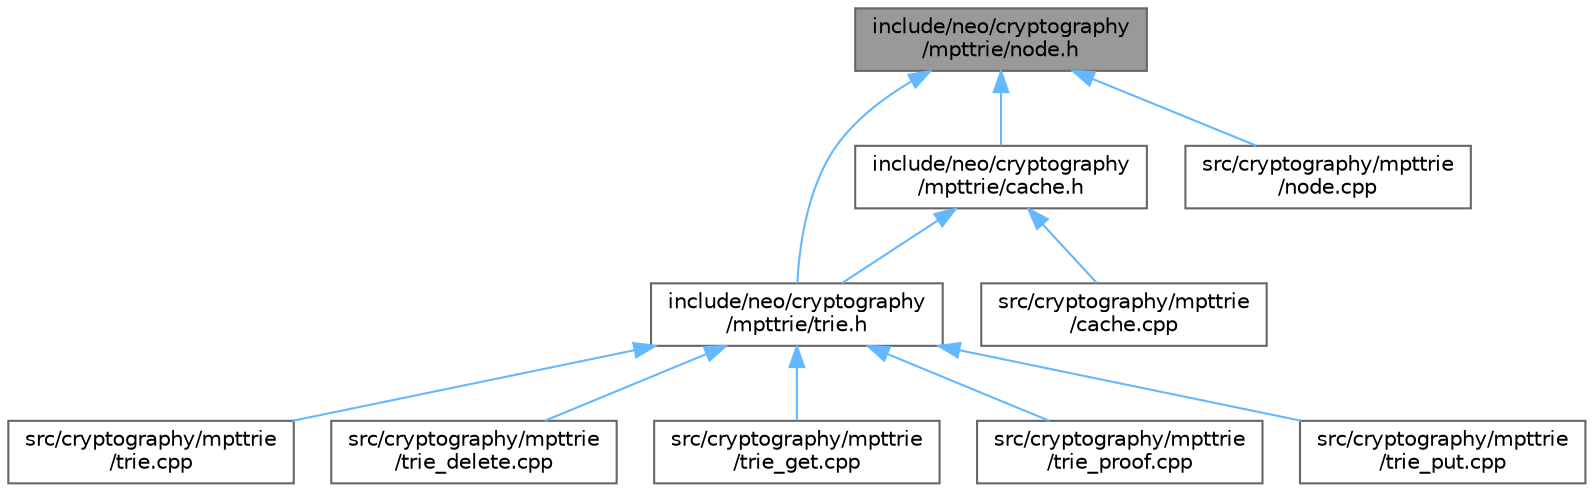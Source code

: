 digraph "include/neo/cryptography/mpttrie/node.h"
{
 // LATEX_PDF_SIZE
  bgcolor="transparent";
  edge [fontname=Helvetica,fontsize=10,labelfontname=Helvetica,labelfontsize=10];
  node [fontname=Helvetica,fontsize=10,shape=box,height=0.2,width=0.4];
  Node1 [id="Node000001",label="include/neo/cryptography\l/mpttrie/node.h",height=0.2,width=0.4,color="gray40", fillcolor="grey60", style="filled", fontcolor="black",tooltip=" "];
  Node1 -> Node2 [id="edge1_Node000001_Node000002",dir="back",color="steelblue1",style="solid",tooltip=" "];
  Node2 [id="Node000002",label="include/neo/cryptography\l/mpttrie/cache.h",height=0.2,width=0.4,color="grey40", fillcolor="white", style="filled",URL="$cryptography_2mpttrie_2cache_8h.html",tooltip=" "];
  Node2 -> Node3 [id="edge2_Node000002_Node000003",dir="back",color="steelblue1",style="solid",tooltip=" "];
  Node3 [id="Node000003",label="include/neo/cryptography\l/mpttrie/trie.h",height=0.2,width=0.4,color="grey40", fillcolor="white", style="filled",URL="$trie_8h.html",tooltip=" "];
  Node3 -> Node4 [id="edge3_Node000003_Node000004",dir="back",color="steelblue1",style="solid",tooltip=" "];
  Node4 [id="Node000004",label="src/cryptography/mpttrie\l/trie.cpp",height=0.2,width=0.4,color="grey40", fillcolor="white", style="filled",URL="$trie_8cpp.html",tooltip=" "];
  Node3 -> Node5 [id="edge4_Node000003_Node000005",dir="back",color="steelblue1",style="solid",tooltip=" "];
  Node5 [id="Node000005",label="src/cryptography/mpttrie\l/trie_delete.cpp",height=0.2,width=0.4,color="grey40", fillcolor="white", style="filled",URL="$trie__delete_8cpp.html",tooltip=" "];
  Node3 -> Node6 [id="edge5_Node000003_Node000006",dir="back",color="steelblue1",style="solid",tooltip=" "];
  Node6 [id="Node000006",label="src/cryptography/mpttrie\l/trie_get.cpp",height=0.2,width=0.4,color="grey40", fillcolor="white", style="filled",URL="$trie__get_8cpp.html",tooltip=" "];
  Node3 -> Node7 [id="edge6_Node000003_Node000007",dir="back",color="steelblue1",style="solid",tooltip=" "];
  Node7 [id="Node000007",label="src/cryptography/mpttrie\l/trie_proof.cpp",height=0.2,width=0.4,color="grey40", fillcolor="white", style="filled",URL="$trie__proof_8cpp.html",tooltip=" "];
  Node3 -> Node8 [id="edge7_Node000003_Node000008",dir="back",color="steelblue1",style="solid",tooltip=" "];
  Node8 [id="Node000008",label="src/cryptography/mpttrie\l/trie_put.cpp",height=0.2,width=0.4,color="grey40", fillcolor="white", style="filled",URL="$trie__put_8cpp.html",tooltip=" "];
  Node2 -> Node9 [id="edge8_Node000002_Node000009",dir="back",color="steelblue1",style="solid",tooltip=" "];
  Node9 [id="Node000009",label="src/cryptography/mpttrie\l/cache.cpp",height=0.2,width=0.4,color="grey40", fillcolor="white", style="filled",URL="$cache_8cpp.html",tooltip=" "];
  Node1 -> Node3 [id="edge9_Node000001_Node000003",dir="back",color="steelblue1",style="solid",tooltip=" "];
  Node1 -> Node10 [id="edge10_Node000001_Node000010",dir="back",color="steelblue1",style="solid",tooltip=" "];
  Node10 [id="Node000010",label="src/cryptography/mpttrie\l/node.cpp",height=0.2,width=0.4,color="grey40", fillcolor="white", style="filled",URL="$node_8cpp.html",tooltip=" "];
}

